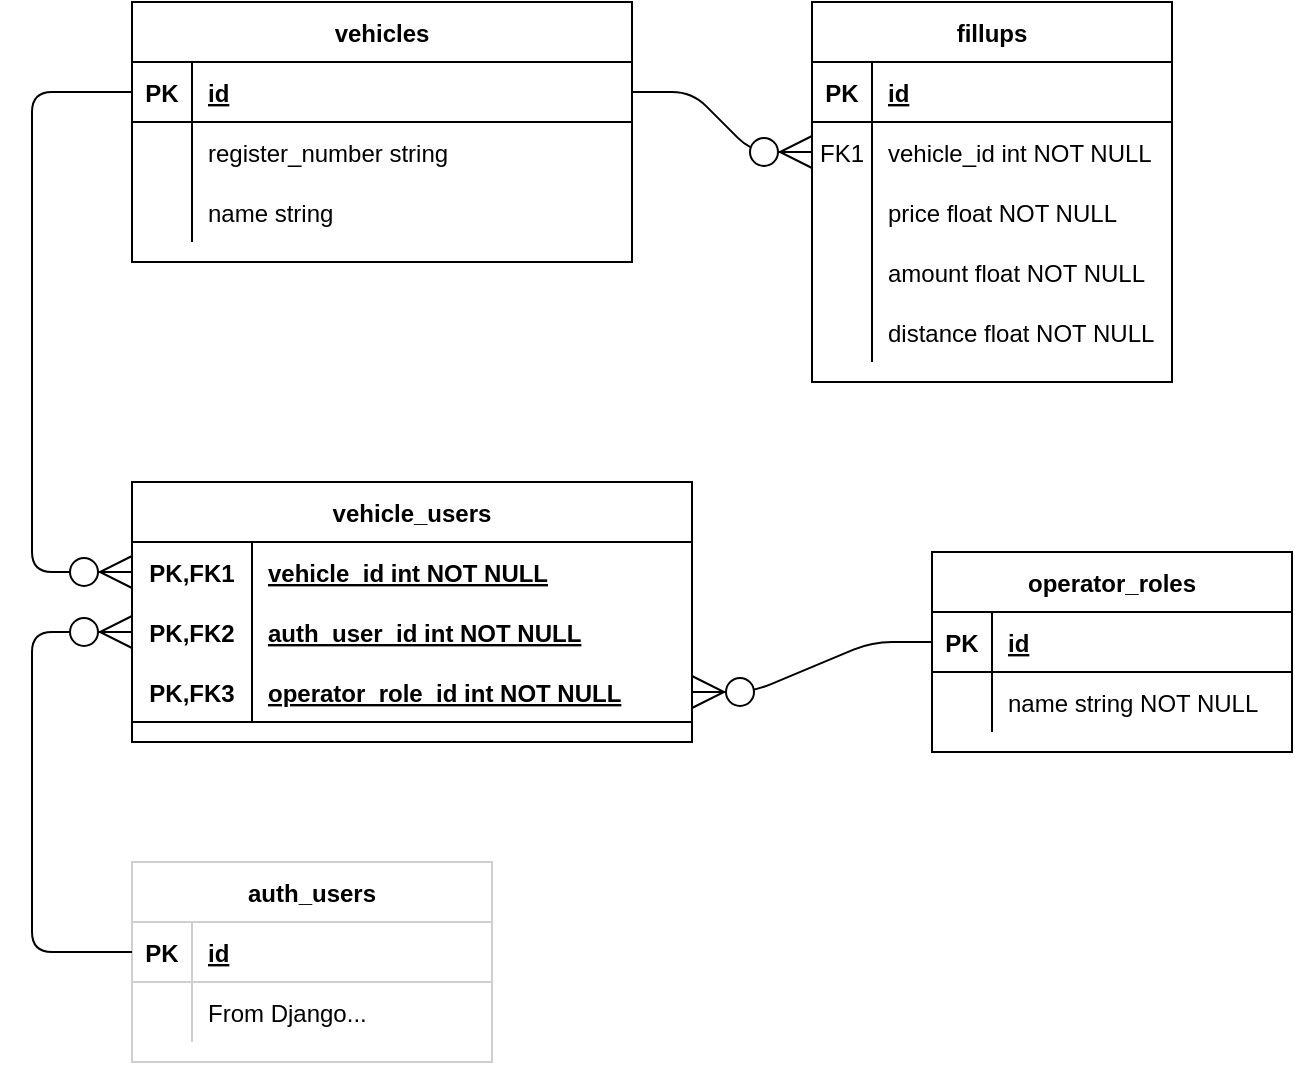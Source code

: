 <mxfile version="15.3.5" type="github">
  <diagram id="R2lEEEUBdFMjLlhIrx00" name="Page-1">
    <mxGraphModel dx="596" dy="1134" grid="1" gridSize="10" guides="1" tooltips="1" connect="1" arrows="1" fold="1" page="1" pageScale="1" pageWidth="1100" pageHeight="850" math="0" shadow="0" extFonts="Permanent Marker^https://fonts.googleapis.com/css?family=Permanent+Marker">
      <root>
        <mxCell id="0" />
        <mxCell id="1" parent="0" />
        <mxCell id="FBjKR_wuvSFRhxHnxvWe-42" value="vehicles" style="shape=table;startSize=30;container=1;collapsible=1;childLayout=tableLayout;fixedRows=1;rowLines=0;fontStyle=1;align=center;resizeLast=1;hachureGap=4;pointerEvents=0;" vertex="1" parent="1">
          <mxGeometry x="190" y="100" width="250" height="130" as="geometry" />
        </mxCell>
        <mxCell id="FBjKR_wuvSFRhxHnxvWe-43" value="" style="shape=partialRectangle;collapsible=0;dropTarget=0;pointerEvents=0;fillColor=none;top=0;left=0;bottom=1;right=0;points=[[0,0.5],[1,0.5]];portConstraint=eastwest;" vertex="1" parent="FBjKR_wuvSFRhxHnxvWe-42">
          <mxGeometry y="30" width="250" height="30" as="geometry" />
        </mxCell>
        <mxCell id="FBjKR_wuvSFRhxHnxvWe-44" value="PK" style="shape=partialRectangle;connectable=0;fillColor=none;top=0;left=0;bottom=0;right=0;fontStyle=1;overflow=hidden;" vertex="1" parent="FBjKR_wuvSFRhxHnxvWe-43">
          <mxGeometry width="30" height="30" as="geometry">
            <mxRectangle width="30" height="30" as="alternateBounds" />
          </mxGeometry>
        </mxCell>
        <mxCell id="FBjKR_wuvSFRhxHnxvWe-45" value="id" style="shape=partialRectangle;connectable=0;fillColor=none;top=0;left=0;bottom=0;right=0;align=left;spacingLeft=6;fontStyle=5;overflow=hidden;" vertex="1" parent="FBjKR_wuvSFRhxHnxvWe-43">
          <mxGeometry x="30" width="220" height="30" as="geometry">
            <mxRectangle width="220" height="30" as="alternateBounds" />
          </mxGeometry>
        </mxCell>
        <mxCell id="FBjKR_wuvSFRhxHnxvWe-46" value="" style="shape=partialRectangle;collapsible=0;dropTarget=0;pointerEvents=0;fillColor=none;top=0;left=0;bottom=0;right=0;points=[[0,0.5],[1,0.5]];portConstraint=eastwest;" vertex="1" parent="FBjKR_wuvSFRhxHnxvWe-42">
          <mxGeometry y="60" width="250" height="30" as="geometry" />
        </mxCell>
        <mxCell id="FBjKR_wuvSFRhxHnxvWe-47" value="" style="shape=partialRectangle;connectable=0;fillColor=none;top=0;left=0;bottom=0;right=0;editable=1;overflow=hidden;" vertex="1" parent="FBjKR_wuvSFRhxHnxvWe-46">
          <mxGeometry width="30" height="30" as="geometry">
            <mxRectangle width="30" height="30" as="alternateBounds" />
          </mxGeometry>
        </mxCell>
        <mxCell id="FBjKR_wuvSFRhxHnxvWe-48" value="register_number string" style="shape=partialRectangle;connectable=0;fillColor=none;top=0;left=0;bottom=0;right=0;align=left;spacingLeft=6;overflow=hidden;" vertex="1" parent="FBjKR_wuvSFRhxHnxvWe-46">
          <mxGeometry x="30" width="220" height="30" as="geometry">
            <mxRectangle width="220" height="30" as="alternateBounds" />
          </mxGeometry>
        </mxCell>
        <mxCell id="FBjKR_wuvSFRhxHnxvWe-49" value="" style="shape=partialRectangle;collapsible=0;dropTarget=0;pointerEvents=0;fillColor=none;top=0;left=0;bottom=0;right=0;points=[[0,0.5],[1,0.5]];portConstraint=eastwest;" vertex="1" parent="FBjKR_wuvSFRhxHnxvWe-42">
          <mxGeometry y="90" width="250" height="30" as="geometry" />
        </mxCell>
        <mxCell id="FBjKR_wuvSFRhxHnxvWe-50" value="" style="shape=partialRectangle;connectable=0;fillColor=none;top=0;left=0;bottom=0;right=0;editable=1;overflow=hidden;" vertex="1" parent="FBjKR_wuvSFRhxHnxvWe-49">
          <mxGeometry width="30" height="30" as="geometry">
            <mxRectangle width="30" height="30" as="alternateBounds" />
          </mxGeometry>
        </mxCell>
        <mxCell id="FBjKR_wuvSFRhxHnxvWe-51" value="name string" style="shape=partialRectangle;connectable=0;fillColor=none;top=0;left=0;bottom=0;right=0;align=left;spacingLeft=6;overflow=hidden;" vertex="1" parent="FBjKR_wuvSFRhxHnxvWe-49">
          <mxGeometry x="30" width="220" height="30" as="geometry">
            <mxRectangle width="220" height="30" as="alternateBounds" />
          </mxGeometry>
        </mxCell>
        <mxCell id="FBjKR_wuvSFRhxHnxvWe-55" value="fillups" style="shape=table;startSize=30;container=1;collapsible=1;childLayout=tableLayout;fixedRows=1;rowLines=0;fontStyle=1;align=center;resizeLast=1;hachureGap=4;pointerEvents=0;" vertex="1" parent="1">
          <mxGeometry x="530" y="100" width="180" height="190" as="geometry" />
        </mxCell>
        <mxCell id="FBjKR_wuvSFRhxHnxvWe-56" value="" style="shape=partialRectangle;collapsible=0;dropTarget=0;pointerEvents=0;fillColor=none;top=0;left=0;bottom=1;right=0;points=[[0,0.5],[1,0.5]];portConstraint=eastwest;" vertex="1" parent="FBjKR_wuvSFRhxHnxvWe-55">
          <mxGeometry y="30" width="180" height="30" as="geometry" />
        </mxCell>
        <mxCell id="FBjKR_wuvSFRhxHnxvWe-57" value="PK" style="shape=partialRectangle;connectable=0;fillColor=none;top=0;left=0;bottom=0;right=0;fontStyle=1;overflow=hidden;" vertex="1" parent="FBjKR_wuvSFRhxHnxvWe-56">
          <mxGeometry width="30" height="30" as="geometry">
            <mxRectangle width="30" height="30" as="alternateBounds" />
          </mxGeometry>
        </mxCell>
        <mxCell id="FBjKR_wuvSFRhxHnxvWe-58" value="id" style="shape=partialRectangle;connectable=0;fillColor=none;top=0;left=0;bottom=0;right=0;align=left;spacingLeft=6;fontStyle=5;overflow=hidden;" vertex="1" parent="FBjKR_wuvSFRhxHnxvWe-56">
          <mxGeometry x="30" width="150" height="30" as="geometry">
            <mxRectangle width="150" height="30" as="alternateBounds" />
          </mxGeometry>
        </mxCell>
        <mxCell id="FBjKR_wuvSFRhxHnxvWe-59" value="" style="shape=partialRectangle;collapsible=0;dropTarget=0;pointerEvents=0;fillColor=none;top=0;left=0;bottom=0;right=0;points=[[0,0.5],[1,0.5]];portConstraint=eastwest;" vertex="1" parent="FBjKR_wuvSFRhxHnxvWe-55">
          <mxGeometry y="60" width="180" height="30" as="geometry" />
        </mxCell>
        <mxCell id="FBjKR_wuvSFRhxHnxvWe-60" value="FK1" style="shape=partialRectangle;connectable=0;fillColor=none;top=0;left=0;bottom=0;right=0;editable=1;overflow=hidden;" vertex="1" parent="FBjKR_wuvSFRhxHnxvWe-59">
          <mxGeometry width="30" height="30" as="geometry">
            <mxRectangle width="30" height="30" as="alternateBounds" />
          </mxGeometry>
        </mxCell>
        <mxCell id="FBjKR_wuvSFRhxHnxvWe-61" value="vehicle_id int NOT NULL" style="shape=partialRectangle;connectable=0;fillColor=none;top=0;left=0;bottom=0;right=0;align=left;spacingLeft=6;overflow=hidden;" vertex="1" parent="FBjKR_wuvSFRhxHnxvWe-59">
          <mxGeometry x="30" width="150" height="30" as="geometry">
            <mxRectangle width="150" height="30" as="alternateBounds" />
          </mxGeometry>
        </mxCell>
        <mxCell id="FBjKR_wuvSFRhxHnxvWe-98" value="" style="shape=partialRectangle;collapsible=0;dropTarget=0;pointerEvents=0;fillColor=none;top=0;left=0;bottom=0;right=0;points=[[0,0.5],[1,0.5]];portConstraint=eastwest;" vertex="1" parent="FBjKR_wuvSFRhxHnxvWe-55">
          <mxGeometry y="90" width="180" height="30" as="geometry" />
        </mxCell>
        <mxCell id="FBjKR_wuvSFRhxHnxvWe-99" value="" style="shape=partialRectangle;connectable=0;fillColor=none;top=0;left=0;bottom=0;right=0;editable=1;overflow=hidden;" vertex="1" parent="FBjKR_wuvSFRhxHnxvWe-98">
          <mxGeometry width="30" height="30" as="geometry">
            <mxRectangle width="30" height="30" as="alternateBounds" />
          </mxGeometry>
        </mxCell>
        <mxCell id="FBjKR_wuvSFRhxHnxvWe-100" value="price float NOT NULL" style="shape=partialRectangle;connectable=0;fillColor=none;top=0;left=0;bottom=0;right=0;align=left;spacingLeft=6;overflow=hidden;" vertex="1" parent="FBjKR_wuvSFRhxHnxvWe-98">
          <mxGeometry x="30" width="150" height="30" as="geometry">
            <mxRectangle width="150" height="30" as="alternateBounds" />
          </mxGeometry>
        </mxCell>
        <mxCell id="FBjKR_wuvSFRhxHnxvWe-62" value="" style="shape=partialRectangle;collapsible=0;dropTarget=0;pointerEvents=0;fillColor=none;top=0;left=0;bottom=0;right=0;points=[[0,0.5],[1,0.5]];portConstraint=eastwest;" vertex="1" parent="FBjKR_wuvSFRhxHnxvWe-55">
          <mxGeometry y="120" width="180" height="30" as="geometry" />
        </mxCell>
        <mxCell id="FBjKR_wuvSFRhxHnxvWe-63" value="" style="shape=partialRectangle;connectable=0;fillColor=none;top=0;left=0;bottom=0;right=0;editable=1;overflow=hidden;" vertex="1" parent="FBjKR_wuvSFRhxHnxvWe-62">
          <mxGeometry width="30" height="30" as="geometry">
            <mxRectangle width="30" height="30" as="alternateBounds" />
          </mxGeometry>
        </mxCell>
        <mxCell id="FBjKR_wuvSFRhxHnxvWe-64" value="amount float NOT NULL" style="shape=partialRectangle;connectable=0;fillColor=none;top=0;left=0;bottom=0;right=0;align=left;spacingLeft=6;overflow=hidden;" vertex="1" parent="FBjKR_wuvSFRhxHnxvWe-62">
          <mxGeometry x="30" width="150" height="30" as="geometry">
            <mxRectangle width="150" height="30" as="alternateBounds" />
          </mxGeometry>
        </mxCell>
        <mxCell id="FBjKR_wuvSFRhxHnxvWe-65" value="" style="shape=partialRectangle;collapsible=0;dropTarget=0;pointerEvents=0;fillColor=none;top=0;left=0;bottom=0;right=0;points=[[0,0.5],[1,0.5]];portConstraint=eastwest;" vertex="1" parent="FBjKR_wuvSFRhxHnxvWe-55">
          <mxGeometry y="150" width="180" height="30" as="geometry" />
        </mxCell>
        <mxCell id="FBjKR_wuvSFRhxHnxvWe-66" value="" style="shape=partialRectangle;connectable=0;fillColor=none;top=0;left=0;bottom=0;right=0;editable=1;overflow=hidden;" vertex="1" parent="FBjKR_wuvSFRhxHnxvWe-65">
          <mxGeometry width="30" height="30" as="geometry">
            <mxRectangle width="30" height="30" as="alternateBounds" />
          </mxGeometry>
        </mxCell>
        <mxCell id="FBjKR_wuvSFRhxHnxvWe-67" value="distance float NOT NULL" style="shape=partialRectangle;connectable=0;fillColor=none;top=0;left=0;bottom=0;right=0;align=left;spacingLeft=6;overflow=hidden;" vertex="1" parent="FBjKR_wuvSFRhxHnxvWe-65">
          <mxGeometry x="30" width="150" height="30" as="geometry">
            <mxRectangle width="150" height="30" as="alternateBounds" />
          </mxGeometry>
        </mxCell>
        <mxCell id="FBjKR_wuvSFRhxHnxvWe-69" value="auth_users" style="shape=table;startSize=30;container=1;collapsible=1;childLayout=tableLayout;fixedRows=1;rowLines=0;fontStyle=1;align=center;resizeLast=1;hachureGap=4;pointerEvents=0;strokeColor=#CFCFCF;" vertex="1" parent="1">
          <mxGeometry x="190" y="530" width="180" height="100" as="geometry" />
        </mxCell>
        <mxCell id="FBjKR_wuvSFRhxHnxvWe-70" value="" style="shape=partialRectangle;collapsible=0;dropTarget=0;pointerEvents=0;fillColor=none;top=0;left=0;bottom=1;right=0;points=[[0,0.5],[1,0.5]];portConstraint=eastwest;strokeColor=#CFCFCF;" vertex="1" parent="FBjKR_wuvSFRhxHnxvWe-69">
          <mxGeometry y="30" width="180" height="30" as="geometry" />
        </mxCell>
        <mxCell id="FBjKR_wuvSFRhxHnxvWe-71" value="PK" style="shape=partialRectangle;connectable=0;fillColor=none;top=0;left=0;bottom=0;right=0;fontStyle=1;overflow=hidden;strokeColor=#CFCFCF;" vertex="1" parent="FBjKR_wuvSFRhxHnxvWe-70">
          <mxGeometry width="30" height="30" as="geometry">
            <mxRectangle width="30" height="30" as="alternateBounds" />
          </mxGeometry>
        </mxCell>
        <mxCell id="FBjKR_wuvSFRhxHnxvWe-72" value="id" style="shape=partialRectangle;connectable=0;fillColor=none;top=0;left=0;bottom=0;right=0;align=left;spacingLeft=6;fontStyle=5;overflow=hidden;strokeColor=#CFCFCF;" vertex="1" parent="FBjKR_wuvSFRhxHnxvWe-70">
          <mxGeometry x="30" width="150" height="30" as="geometry">
            <mxRectangle width="150" height="30" as="alternateBounds" />
          </mxGeometry>
        </mxCell>
        <mxCell id="FBjKR_wuvSFRhxHnxvWe-73" value="" style="shape=partialRectangle;collapsible=0;dropTarget=0;pointerEvents=0;fillColor=none;top=0;left=0;bottom=0;right=0;points=[[0,0.5],[1,0.5]];portConstraint=eastwest;strokeColor=#CFCFCF;" vertex="1" parent="FBjKR_wuvSFRhxHnxvWe-69">
          <mxGeometry y="60" width="180" height="30" as="geometry" />
        </mxCell>
        <mxCell id="FBjKR_wuvSFRhxHnxvWe-74" value="" style="shape=partialRectangle;connectable=0;fillColor=none;top=0;left=0;bottom=0;right=0;editable=1;overflow=hidden;strokeColor=#CFCFCF;" vertex="1" parent="FBjKR_wuvSFRhxHnxvWe-73">
          <mxGeometry width="30" height="30" as="geometry">
            <mxRectangle width="30" height="30" as="alternateBounds" />
          </mxGeometry>
        </mxCell>
        <mxCell id="FBjKR_wuvSFRhxHnxvWe-75" value="From Django..." style="shape=partialRectangle;connectable=0;fillColor=none;top=0;left=0;bottom=0;right=0;align=left;spacingLeft=6;overflow=hidden;strokeColor=#CFCFCF;" vertex="1" parent="FBjKR_wuvSFRhxHnxvWe-73">
          <mxGeometry x="30" width="150" height="30" as="geometry">
            <mxRectangle width="150" height="30" as="alternateBounds" />
          </mxGeometry>
        </mxCell>
        <mxCell id="FBjKR_wuvSFRhxHnxvWe-101" value="" style="edgeStyle=entityRelationEdgeStyle;fontSize=12;html=1;endArrow=ERzeroToMany;endFill=1;startSize=14;endSize=14;sourcePerimeterSpacing=8;targetPerimeterSpacing=8;fontFamily=Helvetica;fontColor=#000000;align=center;strokeColor=#000000;exitX=1;exitY=0.5;exitDx=0;exitDy=0;entryX=0;entryY=0.5;entryDx=0;entryDy=0;" edge="1" parent="1" source="FBjKR_wuvSFRhxHnxvWe-43" target="FBjKR_wuvSFRhxHnxvWe-59">
          <mxGeometry width="100" height="100" relative="1" as="geometry">
            <mxPoint x="370" y="570" as="sourcePoint" />
            <mxPoint x="470" y="470" as="targetPoint" />
          </mxGeometry>
        </mxCell>
        <mxCell id="FBjKR_wuvSFRhxHnxvWe-121" value="vehicle_users" style="shape=table;startSize=30;container=1;collapsible=1;childLayout=tableLayout;fixedRows=1;rowLines=0;fontStyle=1;align=center;resizeLast=1;hachureGap=4;pointerEvents=0;strokeColor=#000000;" vertex="1" parent="1">
          <mxGeometry x="190" y="340" width="280" height="130" as="geometry" />
        </mxCell>
        <mxCell id="FBjKR_wuvSFRhxHnxvWe-122" value="" style="shape=partialRectangle;collapsible=0;dropTarget=0;pointerEvents=0;fillColor=none;top=0;left=0;bottom=0;right=0;points=[[0,0.5],[1,0.5]];portConstraint=eastwest;" vertex="1" parent="FBjKR_wuvSFRhxHnxvWe-121">
          <mxGeometry y="30" width="280" height="30" as="geometry" />
        </mxCell>
        <mxCell id="FBjKR_wuvSFRhxHnxvWe-123" value="PK,FK1" style="shape=partialRectangle;connectable=0;fillColor=none;top=0;left=0;bottom=0;right=0;fontStyle=1;overflow=hidden;" vertex="1" parent="FBjKR_wuvSFRhxHnxvWe-122">
          <mxGeometry width="60" height="30" as="geometry">
            <mxRectangle width="60" height="30" as="alternateBounds" />
          </mxGeometry>
        </mxCell>
        <mxCell id="FBjKR_wuvSFRhxHnxvWe-124" value="vehicle_id int NOT NULL" style="shape=partialRectangle;connectable=0;fillColor=none;top=0;left=0;bottom=0;right=0;align=left;spacingLeft=6;fontStyle=5;overflow=hidden;" vertex="1" parent="FBjKR_wuvSFRhxHnxvWe-122">
          <mxGeometry x="60" width="220" height="30" as="geometry">
            <mxRectangle width="220" height="30" as="alternateBounds" />
          </mxGeometry>
        </mxCell>
        <mxCell id="FBjKR_wuvSFRhxHnxvWe-125" value="" style="shape=partialRectangle;collapsible=0;dropTarget=0;pointerEvents=0;fillColor=none;top=0;left=0;bottom=1;right=0;points=[[0,0.5],[1,0.5]];portConstraint=eastwest;strokeColor=none;" vertex="1" parent="FBjKR_wuvSFRhxHnxvWe-121">
          <mxGeometry y="60" width="280" height="30" as="geometry" />
        </mxCell>
        <mxCell id="FBjKR_wuvSFRhxHnxvWe-126" value="PK,FK2" style="shape=partialRectangle;connectable=0;fillColor=none;top=0;left=0;bottom=0;right=0;fontStyle=1;overflow=hidden;" vertex="1" parent="FBjKR_wuvSFRhxHnxvWe-125">
          <mxGeometry width="60" height="30" as="geometry">
            <mxRectangle width="60" height="30" as="alternateBounds" />
          </mxGeometry>
        </mxCell>
        <mxCell id="FBjKR_wuvSFRhxHnxvWe-127" value="auth_user_id int NOT NULL" style="shape=partialRectangle;connectable=0;fillColor=none;top=0;left=0;bottom=0;right=0;align=left;spacingLeft=6;fontStyle=5;overflow=hidden;" vertex="1" parent="FBjKR_wuvSFRhxHnxvWe-125">
          <mxGeometry x="60" width="220" height="30" as="geometry">
            <mxRectangle width="220" height="30" as="alternateBounds" />
          </mxGeometry>
        </mxCell>
        <mxCell id="FBjKR_wuvSFRhxHnxvWe-137" value="" style="shape=partialRectangle;collapsible=0;dropTarget=0;pointerEvents=0;fillColor=none;top=0;left=0;bottom=1;right=0;points=[[0,0.5],[1,0.5]];portConstraint=eastwest;strokeColor=default;perimeterSpacing=0;" vertex="1" parent="FBjKR_wuvSFRhxHnxvWe-121">
          <mxGeometry y="90" width="280" height="30" as="geometry" />
        </mxCell>
        <mxCell id="FBjKR_wuvSFRhxHnxvWe-138" value="PK,FK3" style="shape=partialRectangle;connectable=0;fillColor=none;top=0;left=0;bottom=0;right=0;fontStyle=1;overflow=hidden;" vertex="1" parent="FBjKR_wuvSFRhxHnxvWe-137">
          <mxGeometry width="60" height="30" as="geometry">
            <mxRectangle width="60" height="30" as="alternateBounds" />
          </mxGeometry>
        </mxCell>
        <mxCell id="FBjKR_wuvSFRhxHnxvWe-139" value="operator_role_id int NOT NULL" style="shape=partialRectangle;connectable=0;fillColor=none;top=0;left=0;bottom=0;right=0;align=left;spacingLeft=6;fontStyle=5;overflow=hidden;" vertex="1" parent="FBjKR_wuvSFRhxHnxvWe-137">
          <mxGeometry x="60" width="220" height="30" as="geometry">
            <mxRectangle width="220" height="30" as="alternateBounds" />
          </mxGeometry>
        </mxCell>
        <mxCell id="FBjKR_wuvSFRhxHnxvWe-140" value="operator_roles" style="shape=table;startSize=30;container=1;collapsible=1;childLayout=tableLayout;fixedRows=1;rowLines=0;fontStyle=1;align=center;resizeLast=1;hachureGap=4;pointerEvents=0;strokeColor=default;" vertex="1" parent="1">
          <mxGeometry x="590" y="375" width="180" height="100" as="geometry" />
        </mxCell>
        <mxCell id="FBjKR_wuvSFRhxHnxvWe-141" value="" style="shape=partialRectangle;collapsible=0;dropTarget=0;pointerEvents=0;fillColor=none;top=0;left=0;bottom=1;right=0;points=[[0,0.5],[1,0.5]];portConstraint=eastwest;" vertex="1" parent="FBjKR_wuvSFRhxHnxvWe-140">
          <mxGeometry y="30" width="180" height="30" as="geometry" />
        </mxCell>
        <mxCell id="FBjKR_wuvSFRhxHnxvWe-142" value="PK" style="shape=partialRectangle;connectable=0;fillColor=none;top=0;left=0;bottom=0;right=0;fontStyle=1;overflow=hidden;" vertex="1" parent="FBjKR_wuvSFRhxHnxvWe-141">
          <mxGeometry width="30" height="30" as="geometry">
            <mxRectangle width="30" height="30" as="alternateBounds" />
          </mxGeometry>
        </mxCell>
        <mxCell id="FBjKR_wuvSFRhxHnxvWe-143" value="id" style="shape=partialRectangle;connectable=0;fillColor=none;top=0;left=0;bottom=0;right=0;align=left;spacingLeft=6;fontStyle=5;overflow=hidden;" vertex="1" parent="FBjKR_wuvSFRhxHnxvWe-141">
          <mxGeometry x="30" width="150" height="30" as="geometry">
            <mxRectangle width="150" height="30" as="alternateBounds" />
          </mxGeometry>
        </mxCell>
        <mxCell id="FBjKR_wuvSFRhxHnxvWe-144" value="" style="shape=partialRectangle;collapsible=0;dropTarget=0;pointerEvents=0;fillColor=none;top=0;left=0;bottom=0;right=0;points=[[0,0.5],[1,0.5]];portConstraint=eastwest;" vertex="1" parent="FBjKR_wuvSFRhxHnxvWe-140">
          <mxGeometry y="60" width="180" height="30" as="geometry" />
        </mxCell>
        <mxCell id="FBjKR_wuvSFRhxHnxvWe-145" value="" style="shape=partialRectangle;connectable=0;fillColor=none;top=0;left=0;bottom=0;right=0;editable=1;overflow=hidden;" vertex="1" parent="FBjKR_wuvSFRhxHnxvWe-144">
          <mxGeometry width="30" height="30" as="geometry">
            <mxRectangle width="30" height="30" as="alternateBounds" />
          </mxGeometry>
        </mxCell>
        <mxCell id="FBjKR_wuvSFRhxHnxvWe-146" value="name string NOT NULL" style="shape=partialRectangle;connectable=0;fillColor=none;top=0;left=0;bottom=0;right=0;align=left;spacingLeft=6;overflow=hidden;" vertex="1" parent="FBjKR_wuvSFRhxHnxvWe-144">
          <mxGeometry x="30" width="150" height="30" as="geometry">
            <mxRectangle width="150" height="30" as="alternateBounds" />
          </mxGeometry>
        </mxCell>
        <mxCell id="FBjKR_wuvSFRhxHnxvWe-156" value="" style="edgeStyle=orthogonalEdgeStyle;fontSize=12;html=1;endArrow=ERzeroToMany;endFill=1;startSize=14;endSize=14;sourcePerimeterSpacing=8;targetPerimeterSpacing=8;entryX=0;entryY=0.5;entryDx=0;entryDy=0;exitX=0;exitY=0.5;exitDx=0;exitDy=0;anchorPointDirection=1;orthogonalLoop=0;snapToPoint=0;noJump=0;flowAnimation=0;ignoreEdge=0;orthogonal=0;comic=0;jiggle=17;arcSize=20;" edge="1" parent="1" source="FBjKR_wuvSFRhxHnxvWe-43" target="FBjKR_wuvSFRhxHnxvWe-122">
          <mxGeometry width="100" height="100" relative="1" as="geometry">
            <mxPoint x="180" y="265" as="sourcePoint" />
            <mxPoint x="60" y="290" as="targetPoint" />
            <Array as="points">
              <mxPoint x="140" y="145" />
              <mxPoint x="140" y="385" />
            </Array>
          </mxGeometry>
        </mxCell>
        <mxCell id="FBjKR_wuvSFRhxHnxvWe-153" value="" style="edgeStyle=orthogonalEdgeStyle;fontSize=12;html=1;endArrow=ERzeroToMany;endFill=1;startSize=14;endSize=14;sourcePerimeterSpacing=8;targetPerimeterSpacing=8;entryX=0;entryY=0.5;entryDx=0;entryDy=0;exitX=0;exitY=0.5;exitDx=0;exitDy=0;anchorPointDirection=1;orthogonalLoop=0;snapToPoint=0;noJump=0;flowAnimation=0;ignoreEdge=0;orthogonal=0;comic=0;jiggle=17;perimeterSpacing=0;" edge="1" parent="1" source="FBjKR_wuvSFRhxHnxvWe-70" target="FBjKR_wuvSFRhxHnxvWe-125">
          <mxGeometry width="100" height="100" relative="1" as="geometry">
            <mxPoint x="470" y="470" as="sourcePoint" />
            <mxPoint x="190" y="385" as="targetPoint" />
            <Array as="points">
              <mxPoint x="140" y="575" />
              <mxPoint x="140" y="415" />
            </Array>
          </mxGeometry>
        </mxCell>
        <mxCell id="FBjKR_wuvSFRhxHnxvWe-155" value="" style="fontSize=12;html=1;endArrow=ERzeroToMany;endFill=1;startSize=14;endSize=14;sourcePerimeterSpacing=8;targetPerimeterSpacing=8;entryX=1;entryY=0.5;entryDx=0;entryDy=0;exitX=0;exitY=0.5;exitDx=0;exitDy=0;anchorPointDirection=1;orthogonalLoop=0;snapToPoint=0;noJump=0;flowAnimation=0;ignoreEdge=0;orthogonal=0;comic=0;jiggle=17;edgeStyle=entityRelationEdgeStyle;" edge="1" parent="1" source="FBjKR_wuvSFRhxHnxvWe-141" target="FBjKR_wuvSFRhxHnxvWe-137">
          <mxGeometry width="100" height="100" relative="1" as="geometry">
            <mxPoint x="520" y="680" as="sourcePoint" />
            <mxPoint x="520" y="520" as="targetPoint" />
          </mxGeometry>
        </mxCell>
      </root>
    </mxGraphModel>
  </diagram>
</mxfile>
